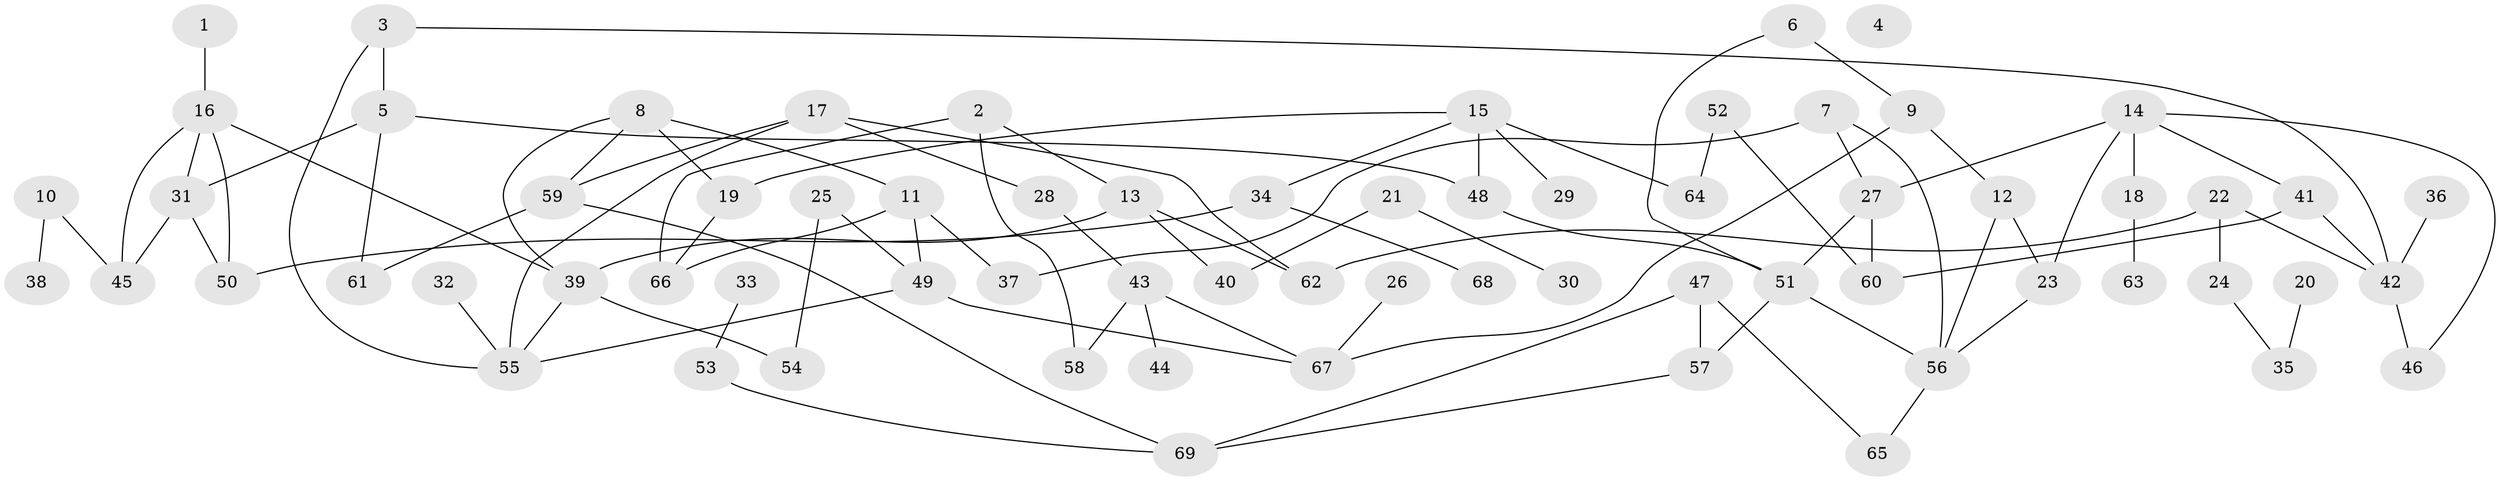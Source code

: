 // coarse degree distribution, {4: 0.16279069767441862, 3: 0.18604651162790697, 6: 0.13953488372093023, 0: 0.023255813953488372, 5: 0.09302325581395349, 1: 0.18604651162790697, 2: 0.20930232558139536}
// Generated by graph-tools (version 1.1) at 2025/23/03/03/25 07:23:26]
// undirected, 69 vertices, 95 edges
graph export_dot {
graph [start="1"]
  node [color=gray90,style=filled];
  1;
  2;
  3;
  4;
  5;
  6;
  7;
  8;
  9;
  10;
  11;
  12;
  13;
  14;
  15;
  16;
  17;
  18;
  19;
  20;
  21;
  22;
  23;
  24;
  25;
  26;
  27;
  28;
  29;
  30;
  31;
  32;
  33;
  34;
  35;
  36;
  37;
  38;
  39;
  40;
  41;
  42;
  43;
  44;
  45;
  46;
  47;
  48;
  49;
  50;
  51;
  52;
  53;
  54;
  55;
  56;
  57;
  58;
  59;
  60;
  61;
  62;
  63;
  64;
  65;
  66;
  67;
  68;
  69;
  1 -- 16;
  2 -- 13;
  2 -- 58;
  2 -- 66;
  3 -- 5;
  3 -- 42;
  3 -- 55;
  5 -- 31;
  5 -- 48;
  5 -- 61;
  6 -- 9;
  6 -- 51;
  7 -- 27;
  7 -- 37;
  7 -- 56;
  8 -- 11;
  8 -- 19;
  8 -- 39;
  8 -- 59;
  9 -- 12;
  9 -- 67;
  10 -- 38;
  10 -- 45;
  11 -- 37;
  11 -- 49;
  11 -- 66;
  12 -- 23;
  12 -- 56;
  13 -- 39;
  13 -- 40;
  13 -- 62;
  14 -- 18;
  14 -- 23;
  14 -- 27;
  14 -- 41;
  14 -- 46;
  15 -- 19;
  15 -- 29;
  15 -- 34;
  15 -- 48;
  15 -- 64;
  16 -- 31;
  16 -- 39;
  16 -- 45;
  16 -- 50;
  17 -- 28;
  17 -- 55;
  17 -- 59;
  17 -- 62;
  18 -- 63;
  19 -- 66;
  20 -- 35;
  21 -- 30;
  21 -- 40;
  22 -- 24;
  22 -- 42;
  22 -- 62;
  23 -- 56;
  24 -- 35;
  25 -- 49;
  25 -- 54;
  26 -- 67;
  27 -- 51;
  27 -- 60;
  28 -- 43;
  31 -- 45;
  31 -- 50;
  32 -- 55;
  33 -- 53;
  34 -- 50;
  34 -- 68;
  36 -- 42;
  39 -- 54;
  39 -- 55;
  41 -- 42;
  41 -- 60;
  42 -- 46;
  43 -- 44;
  43 -- 58;
  43 -- 67;
  47 -- 57;
  47 -- 65;
  47 -- 69;
  48 -- 51;
  49 -- 55;
  49 -- 67;
  51 -- 56;
  51 -- 57;
  52 -- 60;
  52 -- 64;
  53 -- 69;
  56 -- 65;
  57 -- 69;
  59 -- 61;
  59 -- 69;
}
